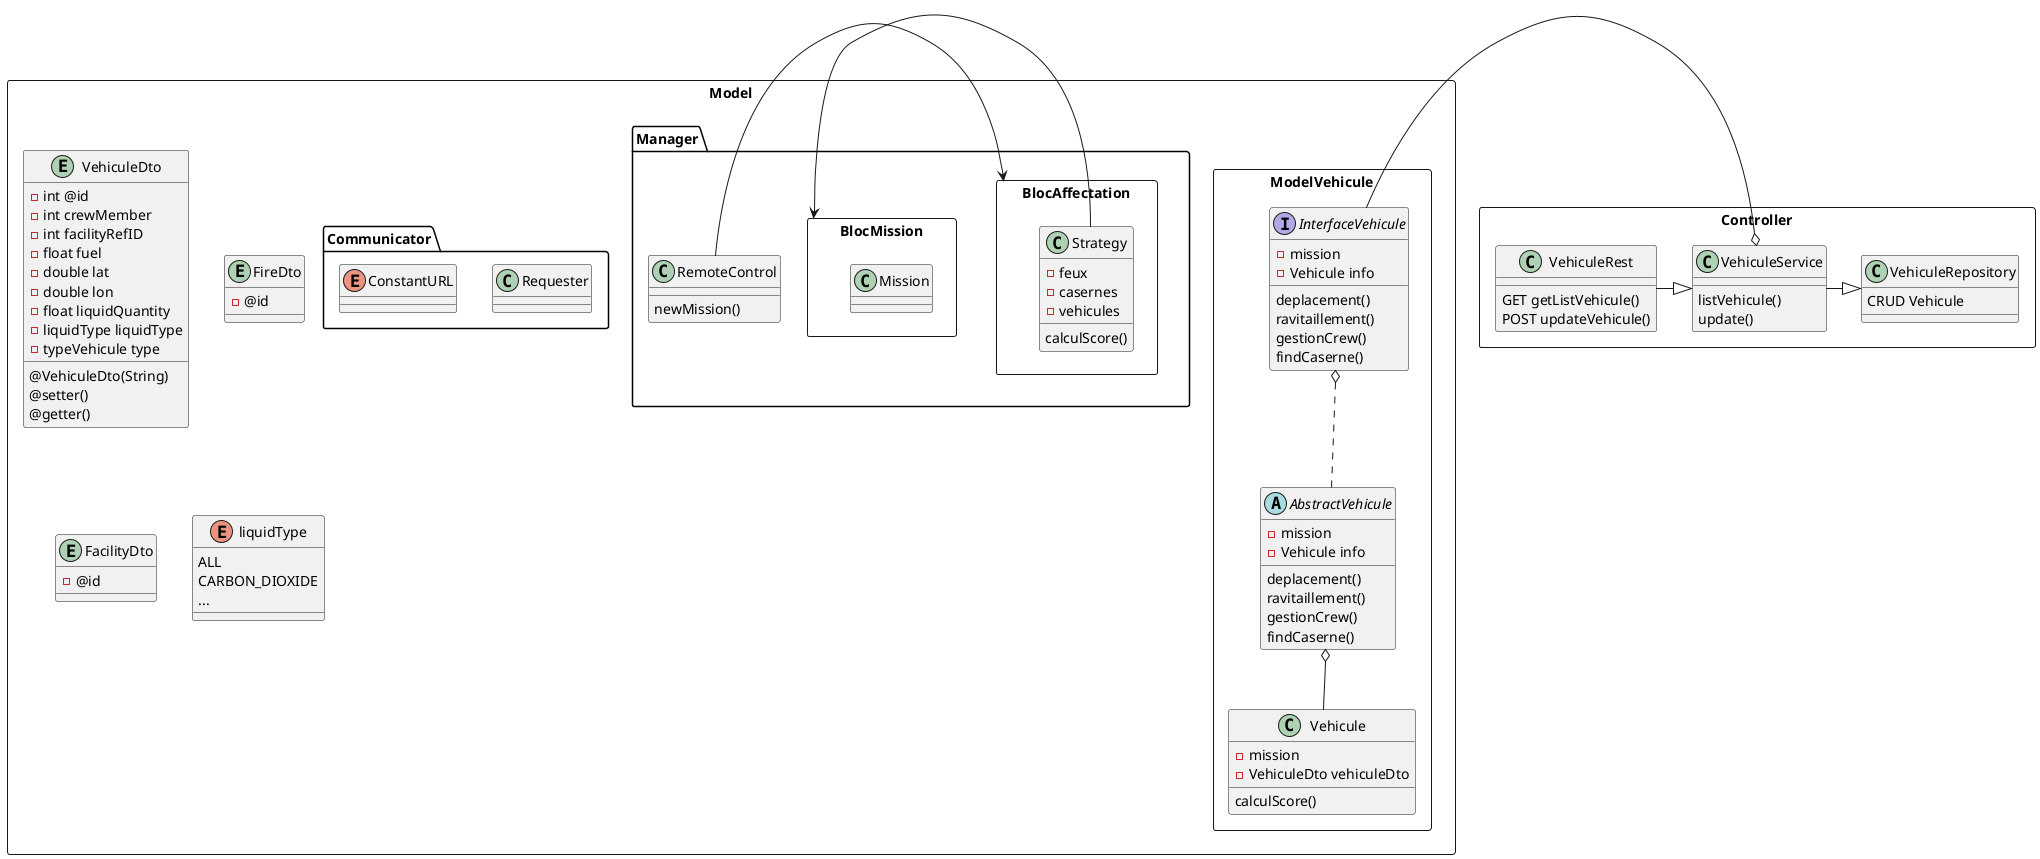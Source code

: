 @startuml

package Model <<Rectangle>> {
    entity VehiculeDto {
      - int @id
      - int crewMember
      - int facilityRefID
      - float fuel
      - double lat
      - double lon
      - float liquidQuantity
      - liquidType liquidType
      - typeVehicule type

        @VehiculeDto(String)
      @setter()
      @getter()
    }

    entity FireDto {
        - @id
    }
    entity FacilityDto {
        - @id
    }

    enum liquidType {
        ALL
        CARBON_DIOXIDE
        ...
    }

    package ModelVehicule <<rectangle>> {
        interface InterfaceVehicule {
            - mission
            - Vehicule info
            deplacement()
            ravitaillement()
            gestionCrew()
            findCaserne()
        }

        abstract AbstractVehicule {
            - mission
            - Vehicule info
            deplacement()
            ravitaillement()
            gestionCrew()
            findCaserne()
        }

        class Vehicule {
            - mission
            - VehiculeDto vehiculeDto
            calculScore()
        }

        InterfaceVehicule o.. AbstractVehicule
        AbstractVehicule o-- Vehicule
    }

    package Manager <<Folder>> {

        class RemoteControl {
            newMission()
        }

        package BlocAffectation <<rectangle>> {
            class Strategy {
                - feux
                - casernes
                - vehicules
                calculScore()
            }
        }

        package BlocMission <<rectangle>> {
            class Mission {
            }
        }

        RemoteControl -> BlocAffectation
        Strategy -> BlocMission

    }

    package Communicator <<Folder>> {

        class Requester {

        }

        enum ConstantURL {

        }

    }

}

package Controller <<Rectangle>> {

    class VehiculeRepository {
        CRUD Vehicule
    }

    class VehiculeService {
        listVehicule()
        update()
    }

    class VehiculeRest {
        GET getListVehicule()
        POST updateVehicule()
    }

    VehiculeRest -|> VehiculeService
    VehiculeService -|> VehiculeRepository

    VehiculeService o- InterfaceVehicule

}



@enduml